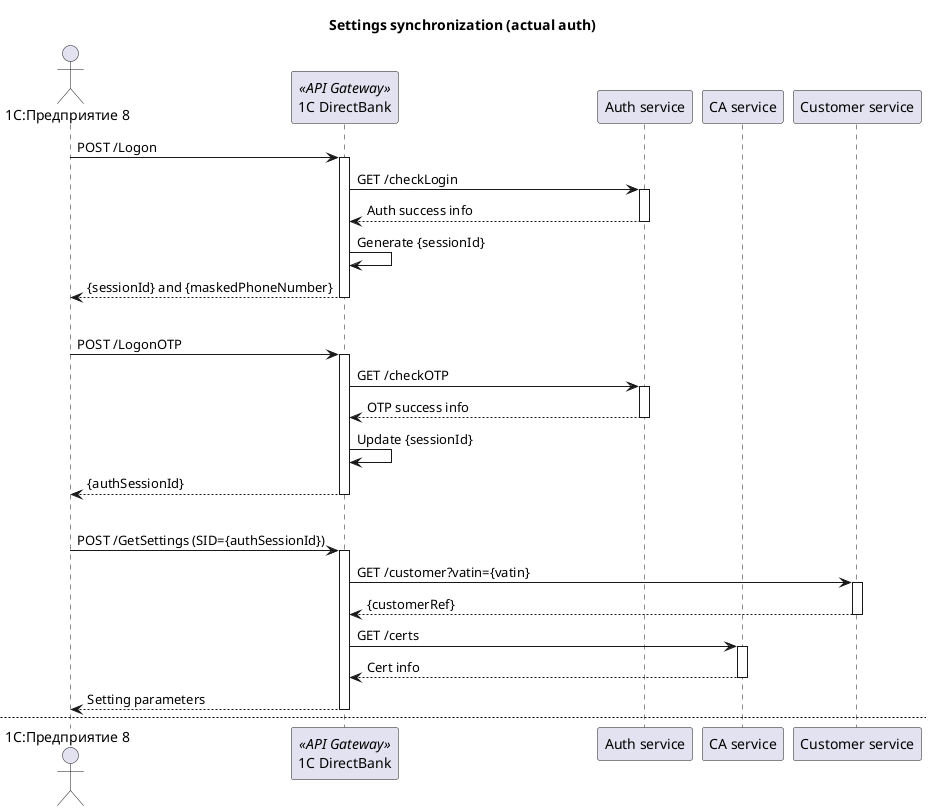 @startuml 1c-directbank-actual-auth-sequence

actor "1C:Предприятие 8" as 1CERP
participant "1C DirectBank" as 1CDirect <<API Gateway>>
participant "Auth service" as AutheService
participant "CA service" as CAService
participant "Customer service" as CustomerService

title Settings synchronization (actual auth)

1CERP -> 1CDirect: POST /Logon
activate 1CDirect

1CDirect -> AutheService: GET /checkLogin
activate AutheService
return Auth success info

1CDirect -> 1CDirect: Generate {sessionId}
return {sessionId} and {maskedPhoneNumber}

|||

1CERP -> 1CDirect: POST /LogonOTP
activate 1CDirect

1CDirect -> AutheService: GET /checkOTP
activate AutheService

return OTP success info

1CDirect -> 1CDirect: Update {sessionId}

return {authSessionId}

|||

1CERP -> 1CDirect: POST /GetSettings (SID={authSessionId})
activate 1CDirect

1CDirect -> CustomerService: GET /customer?vatin={vatin}
activate CustomerService

return {customerRef}

1CDirect -> CAService: GET /certs
activate CAService

return Cert info

return Setting parameters 



newpage Authentication by certificate (actual auth)

1CERP -> 1CDirect: POST /LogonCert
activate 1CDirect

1CDirect -> CAService: GET /certs?serial={serial}
activate CAService

return Certificate {status} with {public_key}

1CDirect -> 1CDirect: Generate {authSessionId}

1CDirect -> 1CDirect: Encrypt {authSessionId} to {EncryptedSID}

return {EncryptedSID}

|||

1CERP -> 1CDirect: Request with SID={authSessionId}
activate 1CDirect

1CDirect -> 1CDirect: Authorize request by saved {authSessionId}

return: Response

@enduml